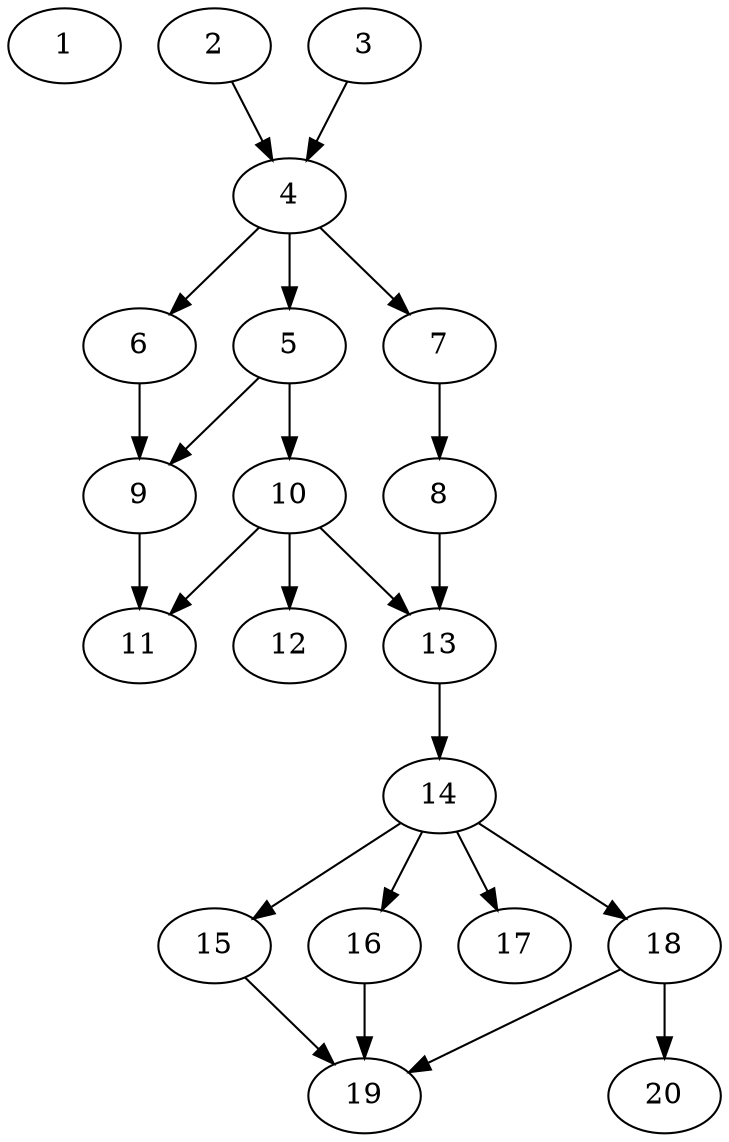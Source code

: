 // DAG automatically generated by daggen at Sat Jul 27 15:35:52 2019
// ./daggen --dot -n 20 --ccr 0.4 --fat 0.4 --regular 0.5 --density 0.6 --mindata 5242880 --maxdata 52428800 
digraph G {
  1 [size="122091520", alpha="0.09", expect_size="48836608"] 
  2 [size="13288960", alpha="0.00", expect_size="5315584"] 
  2 -> 4 [size ="5315584"]
  3 [size="109532160", alpha="0.16", expect_size="43812864"] 
  3 -> 4 [size ="43812864"]
  4 [size="114544640", alpha="0.19", expect_size="45817856"] 
  4 -> 5 [size ="45817856"]
  4 -> 6 [size ="45817856"]
  4 -> 7 [size ="45817856"]
  5 [size="63672320", alpha="0.18", expect_size="25468928"] 
  5 -> 9 [size ="25468928"]
  5 -> 10 [size ="25468928"]
  6 [size="107420160", alpha="0.08", expect_size="42968064"] 
  6 -> 9 [size ="42968064"]
  7 [size="13591040", alpha="0.17", expect_size="5436416"] 
  7 -> 8 [size ="5436416"]
  8 [size="64220160", alpha="0.12", expect_size="25688064"] 
  8 -> 13 [size ="25688064"]
  9 [size="80596480", alpha="0.02", expect_size="32238592"] 
  9 -> 11 [size ="32238592"]
  10 [size="30333440", alpha="0.20", expect_size="12133376"] 
  10 -> 11 [size ="12133376"]
  10 -> 12 [size ="12133376"]
  10 -> 13 [size ="12133376"]
  11 [size="61987840", alpha="0.18", expect_size="24795136"] 
  12 [size="116702720", alpha="0.11", expect_size="46681088"] 
  13 [size="119229440", alpha="0.02", expect_size="47691776"] 
  13 -> 14 [size ="47691776"]
  14 [size="94794240", alpha="0.19", expect_size="37917696"] 
  14 -> 15 [size ="37917696"]
  14 -> 16 [size ="37917696"]
  14 -> 17 [size ="37917696"]
  14 -> 18 [size ="37917696"]
  15 [size="86901760", alpha="0.06", expect_size="34760704"] 
  15 -> 19 [size ="34760704"]
  16 [size="77701120", alpha="0.11", expect_size="31080448"] 
  16 -> 19 [size ="31080448"]
  17 [size="123855360", alpha="0.20", expect_size="49542144"] 
  18 [size="108144640", alpha="0.14", expect_size="43257856"] 
  18 -> 19 [size ="43257856"]
  18 -> 20 [size ="43257856"]
  19 [size="60354560", alpha="0.18", expect_size="24141824"] 
  20 [size="73210880", alpha="0.06", expect_size="29284352"] 
}
